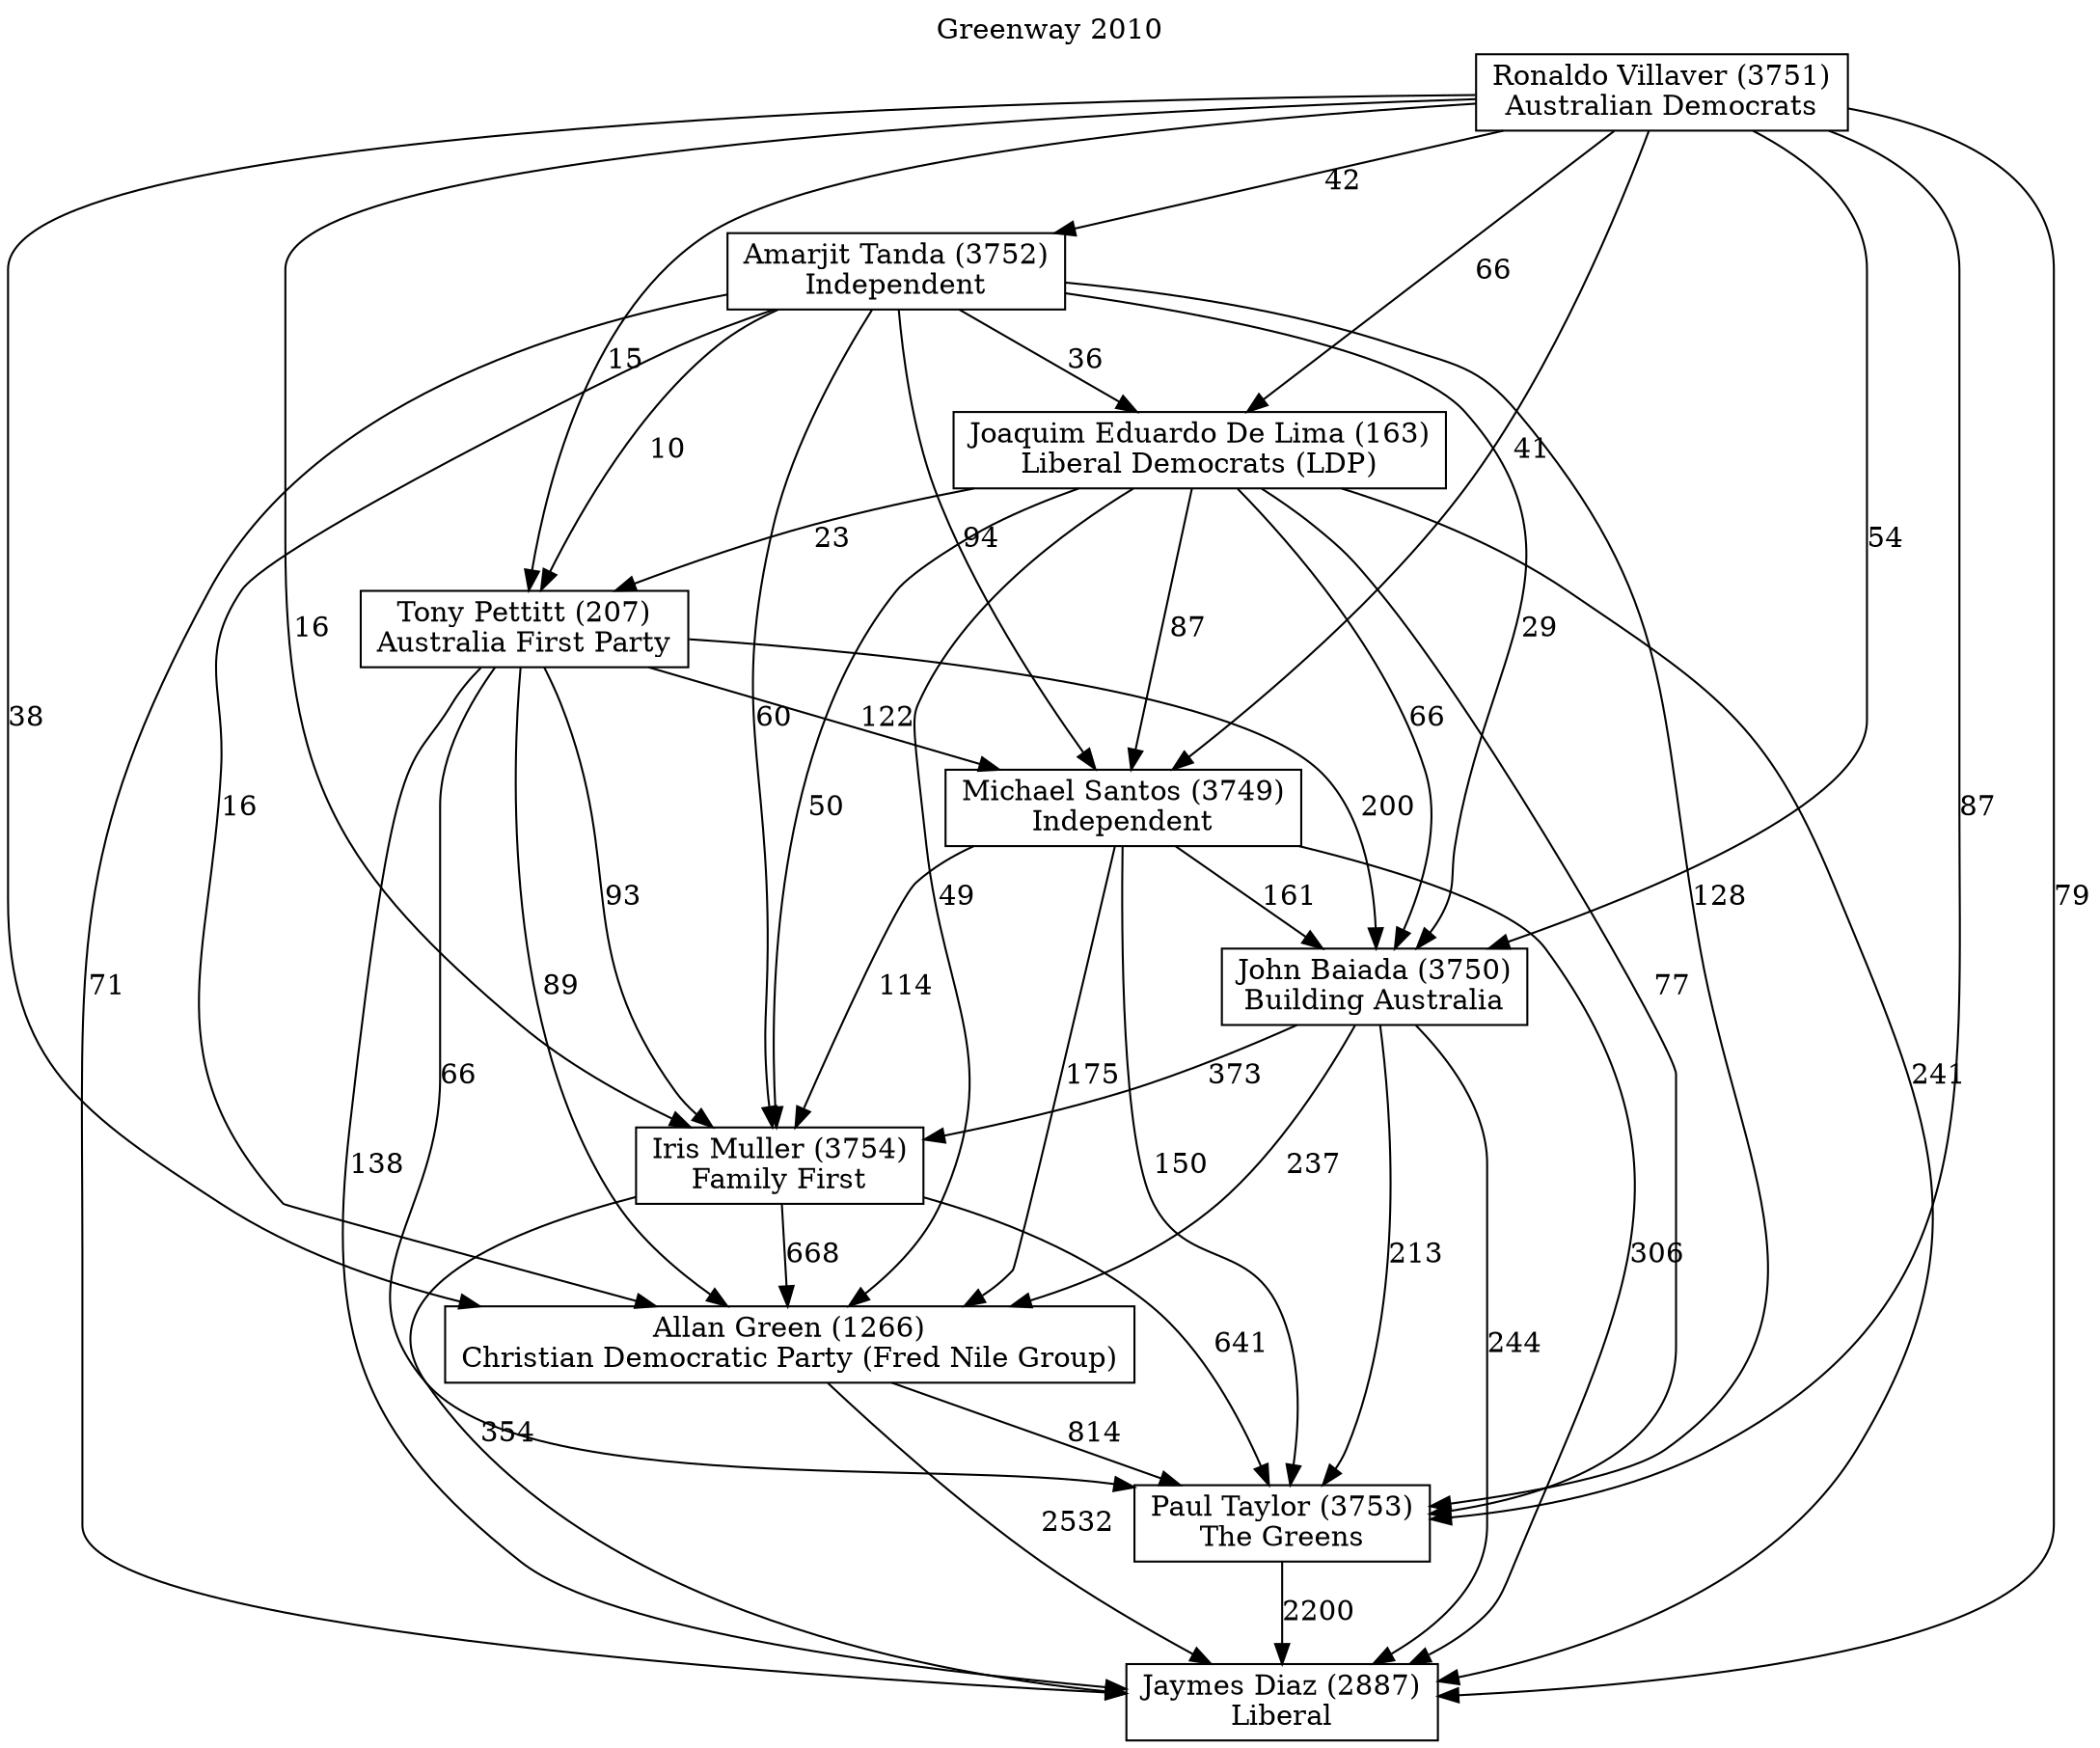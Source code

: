// House preference flow
digraph "Jaymes Diaz (2887)_Greenway_2010" {
	graph [label="Greenway 2010" labelloc=t mclimit=10]
	node [shape=box]
	"Jaymes Diaz (2887)" [label="Jaymes Diaz (2887)
Liberal"]
	"Paul Taylor (3753)" [label="Paul Taylor (3753)
The Greens"]
	"Allan Green (1266)" [label="Allan Green (1266)
Christian Democratic Party (Fred Nile Group)"]
	"Iris Muller (3754)" [label="Iris Muller (3754)
Family First"]
	"John Baiada (3750)" [label="John Baiada (3750)
Building Australia"]
	"Michael Santos (3749)" [label="Michael Santos (3749)
Independent"]
	"Tony Pettitt (207)" [label="Tony Pettitt (207)
Australia First Party"]
	"Joaquim Eduardo De Lima (163)" [label="Joaquim Eduardo De Lima (163)
Liberal Democrats (LDP)"]
	"Amarjit Tanda (3752)" [label="Amarjit Tanda (3752)
Independent"]
	"Ronaldo Villaver (3751)" [label="Ronaldo Villaver (3751)
Australian Democrats"]
	"Paul Taylor (3753)" -> "Jaymes Diaz (2887)" [label=2200]
	"Allan Green (1266)" -> "Paul Taylor (3753)" [label=814]
	"Iris Muller (3754)" -> "Allan Green (1266)" [label=668]
	"John Baiada (3750)" -> "Iris Muller (3754)" [label=373]
	"Michael Santos (3749)" -> "John Baiada (3750)" [label=161]
	"Tony Pettitt (207)" -> "Michael Santos (3749)" [label=122]
	"Joaquim Eduardo De Lima (163)" -> "Tony Pettitt (207)" [label=23]
	"Amarjit Tanda (3752)" -> "Joaquim Eduardo De Lima (163)" [label=36]
	"Ronaldo Villaver (3751)" -> "Amarjit Tanda (3752)" [label=42]
	"Allan Green (1266)" -> "Jaymes Diaz (2887)" [label=2532]
	"Iris Muller (3754)" -> "Jaymes Diaz (2887)" [label=354]
	"John Baiada (3750)" -> "Jaymes Diaz (2887)" [label=244]
	"Michael Santos (3749)" -> "Jaymes Diaz (2887)" [label=306]
	"Tony Pettitt (207)" -> "Jaymes Diaz (2887)" [label=138]
	"Joaquim Eduardo De Lima (163)" -> "Jaymes Diaz (2887)" [label=241]
	"Amarjit Tanda (3752)" -> "Jaymes Diaz (2887)" [label=71]
	"Ronaldo Villaver (3751)" -> "Jaymes Diaz (2887)" [label=79]
	"Ronaldo Villaver (3751)" -> "Joaquim Eduardo De Lima (163)" [label=66]
	"Amarjit Tanda (3752)" -> "Tony Pettitt (207)" [label=10]
	"Ronaldo Villaver (3751)" -> "Tony Pettitt (207)" [label=15]
	"Joaquim Eduardo De Lima (163)" -> "Michael Santos (3749)" [label=87]
	"Amarjit Tanda (3752)" -> "Michael Santos (3749)" [label=94]
	"Ronaldo Villaver (3751)" -> "Michael Santos (3749)" [label=41]
	"Tony Pettitt (207)" -> "John Baiada (3750)" [label=200]
	"Joaquim Eduardo De Lima (163)" -> "John Baiada (3750)" [label=66]
	"Amarjit Tanda (3752)" -> "John Baiada (3750)" [label=29]
	"Ronaldo Villaver (3751)" -> "John Baiada (3750)" [label=54]
	"Michael Santos (3749)" -> "Iris Muller (3754)" [label=114]
	"Tony Pettitt (207)" -> "Iris Muller (3754)" [label=93]
	"Joaquim Eduardo De Lima (163)" -> "Iris Muller (3754)" [label=50]
	"Amarjit Tanda (3752)" -> "Iris Muller (3754)" [label=60]
	"Ronaldo Villaver (3751)" -> "Iris Muller (3754)" [label=16]
	"John Baiada (3750)" -> "Allan Green (1266)" [label=237]
	"Michael Santos (3749)" -> "Allan Green (1266)" [label=175]
	"Tony Pettitt (207)" -> "Allan Green (1266)" [label=89]
	"Joaquim Eduardo De Lima (163)" -> "Allan Green (1266)" [label=49]
	"Amarjit Tanda (3752)" -> "Allan Green (1266)" [label=16]
	"Ronaldo Villaver (3751)" -> "Allan Green (1266)" [label=38]
	"Iris Muller (3754)" -> "Paul Taylor (3753)" [label=641]
	"John Baiada (3750)" -> "Paul Taylor (3753)" [label=213]
	"Michael Santos (3749)" -> "Paul Taylor (3753)" [label=150]
	"Tony Pettitt (207)" -> "Paul Taylor (3753)" [label=66]
	"Joaquim Eduardo De Lima (163)" -> "Paul Taylor (3753)" [label=77]
	"Amarjit Tanda (3752)" -> "Paul Taylor (3753)" [label=128]
	"Ronaldo Villaver (3751)" -> "Paul Taylor (3753)" [label=87]
}
